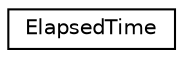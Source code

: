 digraph "Graphical Class Hierarchy"
{
 // INTERACTIVE_SVG=YES
  edge [fontname="Helvetica",fontsize="10",labelfontname="Helvetica",labelfontsize="10"];
  node [fontname="Helvetica",fontsize="10",shape=record];
  rankdir="LR";
  Node0 [label="ElapsedTime",height=0.2,width=0.4,color="black", fillcolor="white", style="filled",URL="$class_elapsed_time.html"];
}
